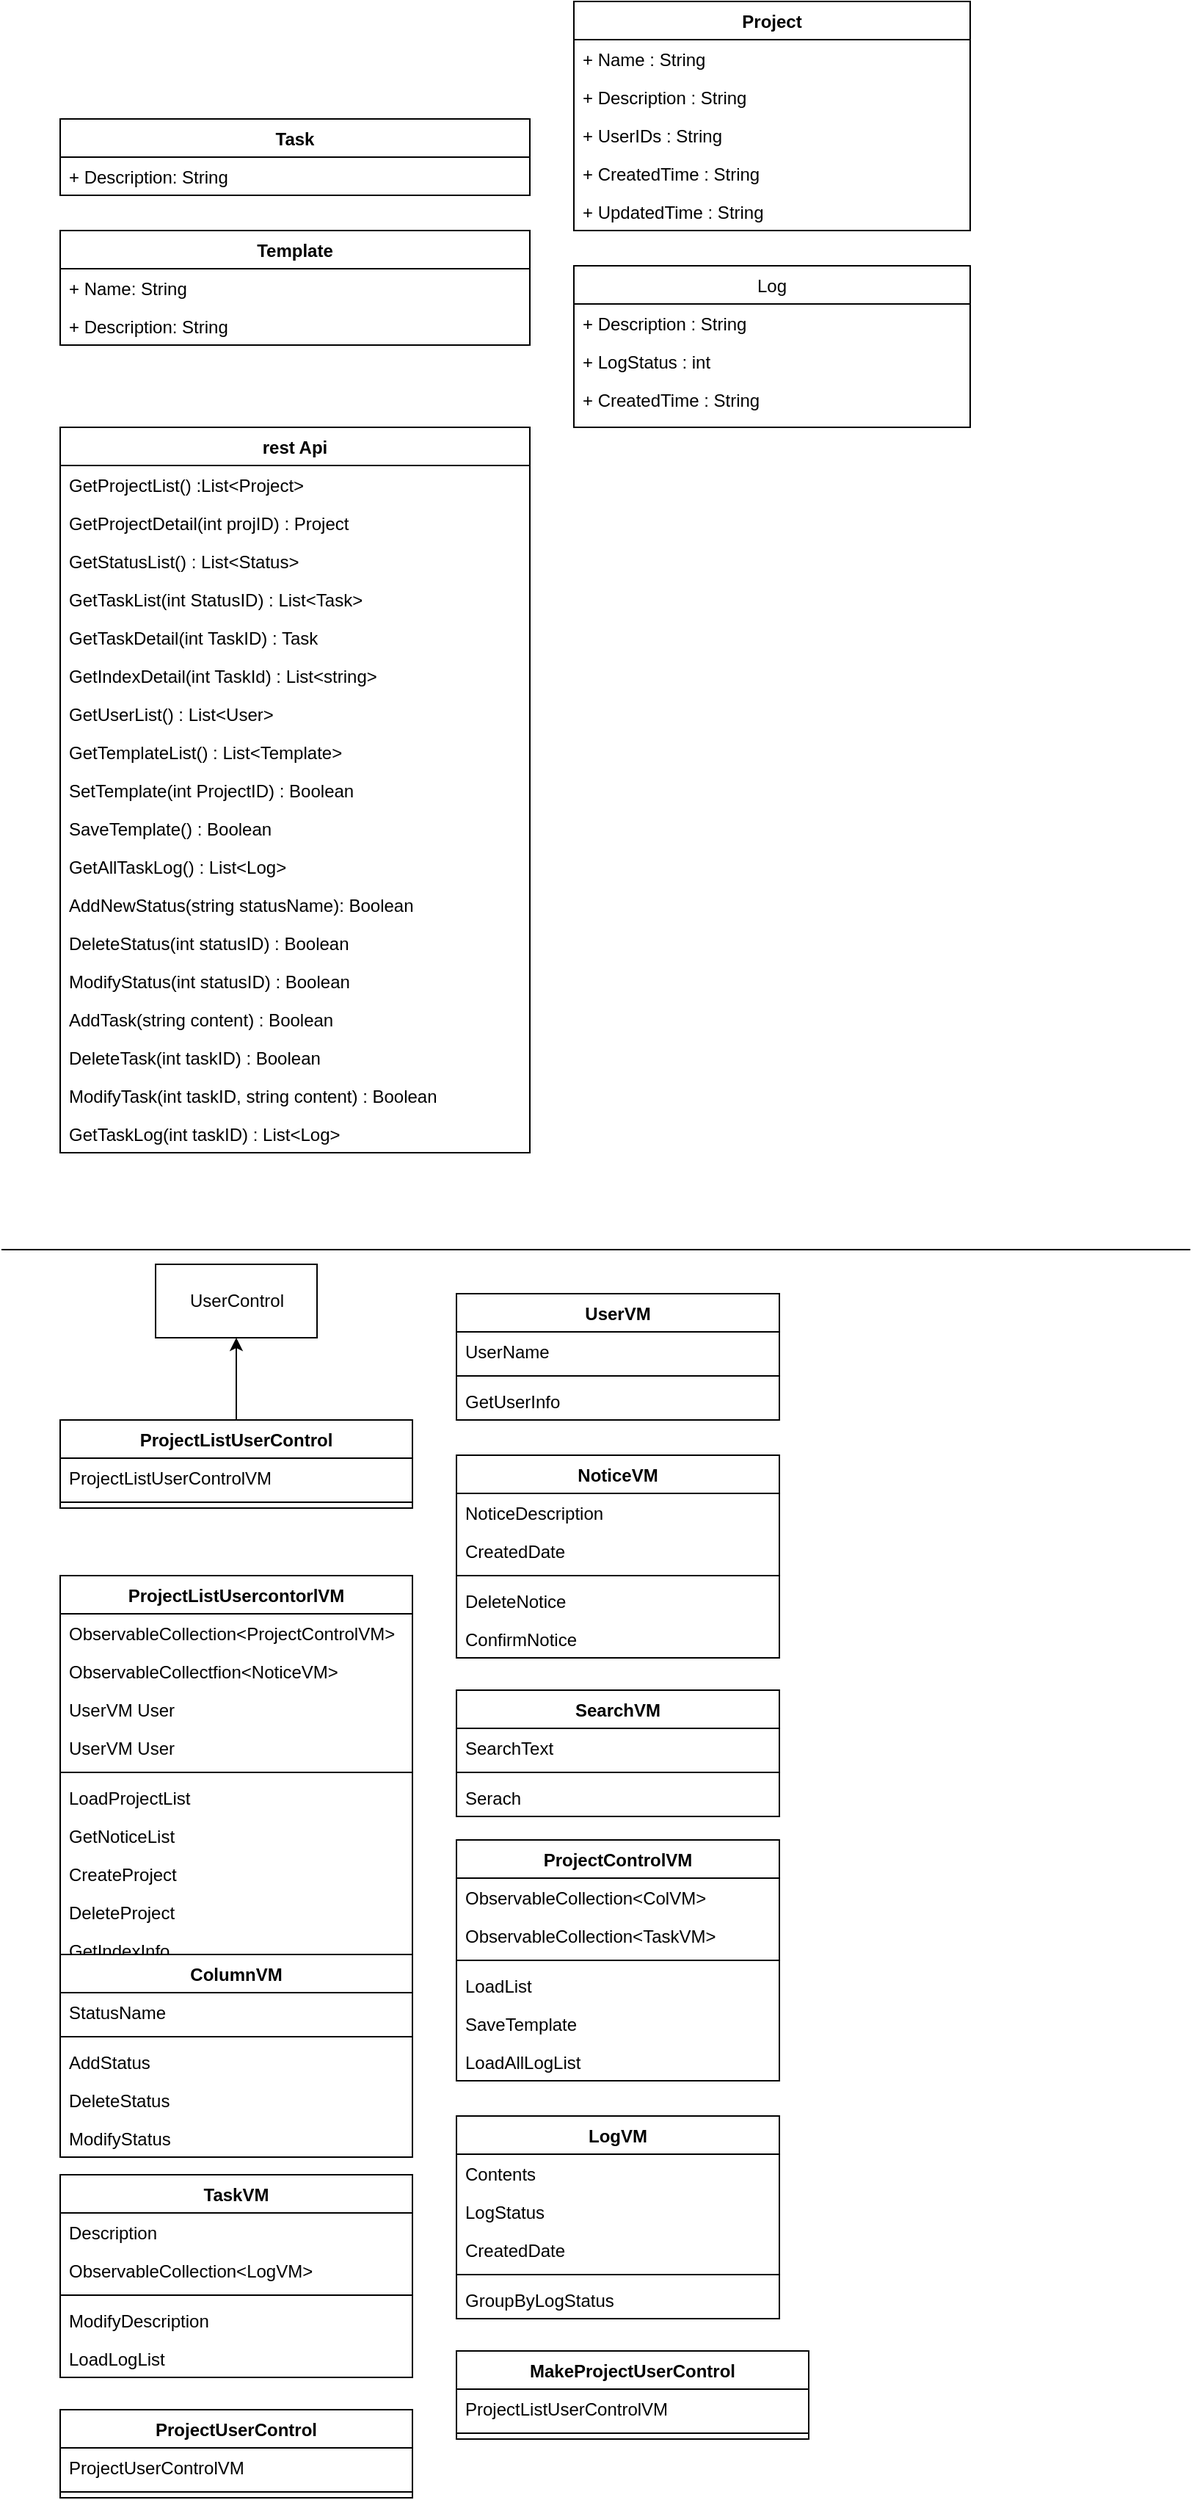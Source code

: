 <mxfile version="14.0.1" type="github">
  <diagram id="leZTnczr-cMzu_lzGGyc" name="Page-1">
    <mxGraphModel dx="1588" dy="1940" grid="1" gridSize="10" guides="1" tooltips="1" connect="1" arrows="1" fold="1" page="1" pageScale="1" pageWidth="827" pageHeight="1169" math="0" shadow="0">
      <root>
        <mxCell id="0" />
        <mxCell id="1" parent="0" />
        <mxCell id="Pnxo9ixEULAdE6xOjGRJ-13" value="Template" style="swimlane;fontStyle=1;align=center;verticalAlign=top;childLayout=stackLayout;horizontal=1;startSize=26;horizontalStack=0;resizeParent=1;resizeParentMax=0;resizeLast=0;collapsible=1;marginBottom=0;" parent="1" vertex="1">
          <mxGeometry x="40" y="-974" width="320" height="78" as="geometry" />
        </mxCell>
        <mxCell id="Pnxo9ixEULAdE6xOjGRJ-14" value="+ Name: String" style="text;strokeColor=none;fillColor=none;align=left;verticalAlign=top;spacingLeft=4;spacingRight=4;overflow=hidden;rotatable=0;points=[[0,0.5],[1,0.5]];portConstraint=eastwest;" parent="Pnxo9ixEULAdE6xOjGRJ-13" vertex="1">
          <mxGeometry y="26" width="320" height="26" as="geometry" />
        </mxCell>
        <mxCell id="Pnxo9ixEULAdE6xOjGRJ-18" value="+ Description: String" style="text;strokeColor=none;fillColor=none;align=left;verticalAlign=top;spacingLeft=4;spacingRight=4;overflow=hidden;rotatable=0;points=[[0,0.5],[1,0.5]];portConstraint=eastwest;" parent="Pnxo9ixEULAdE6xOjGRJ-13" vertex="1">
          <mxGeometry y="52" width="320" height="26" as="geometry" />
        </mxCell>
        <mxCell id="Pnxo9ixEULAdE6xOjGRJ-30" value="Task" style="swimlane;fontStyle=1;align=center;verticalAlign=top;childLayout=stackLayout;horizontal=1;startSize=26;horizontalStack=0;resizeParent=1;resizeParentMax=0;resizeLast=0;collapsible=1;marginBottom=0;" parent="1" vertex="1">
          <mxGeometry x="40" y="-1050" width="320" height="52" as="geometry" />
        </mxCell>
        <mxCell id="Pnxo9ixEULAdE6xOjGRJ-31" value="+ Description: String" style="text;strokeColor=none;fillColor=none;align=left;verticalAlign=top;spacingLeft=4;spacingRight=4;overflow=hidden;rotatable=0;points=[[0,0.5],[1,0.5]];portConstraint=eastwest;" parent="Pnxo9ixEULAdE6xOjGRJ-30" vertex="1">
          <mxGeometry y="26" width="320" height="26" as="geometry" />
        </mxCell>
        <mxCell id="Pnxo9ixEULAdE6xOjGRJ-48" value="rest Api" style="swimlane;fontStyle=1;align=center;verticalAlign=top;childLayout=stackLayout;horizontal=1;startSize=26;horizontalStack=0;resizeParent=1;resizeParentMax=0;resizeLast=0;collapsible=1;marginBottom=0;" parent="1" vertex="1">
          <mxGeometry x="40" y="-840" width="320" height="494" as="geometry" />
        </mxCell>
        <mxCell id="Pnxo9ixEULAdE6xOjGRJ-51" value="GetProjectList() :List&lt;Project&gt;" style="text;strokeColor=none;fillColor=none;align=left;verticalAlign=top;spacingLeft=4;spacingRight=4;overflow=hidden;rotatable=0;points=[[0,0.5],[1,0.5]];portConstraint=eastwest;" parent="Pnxo9ixEULAdE6xOjGRJ-48" vertex="1">
          <mxGeometry y="26" width="320" height="26" as="geometry" />
        </mxCell>
        <mxCell id="Pnxo9ixEULAdE6xOjGRJ-57" value="GetProjectDetail(int projID) : Project" style="text;strokeColor=none;fillColor=none;align=left;verticalAlign=top;spacingLeft=4;spacingRight=4;overflow=hidden;rotatable=0;points=[[0,0.5],[1,0.5]];portConstraint=eastwest;" parent="Pnxo9ixEULAdE6xOjGRJ-48" vertex="1">
          <mxGeometry y="52" width="320" height="26" as="geometry" />
        </mxCell>
        <mxCell id="Pnxo9ixEULAdE6xOjGRJ-63" value="GetStatusList() : List&lt;Status&gt;" style="text;strokeColor=none;fillColor=none;align=left;verticalAlign=top;spacingLeft=4;spacingRight=4;overflow=hidden;rotatable=0;points=[[0,0.5],[1,0.5]];portConstraint=eastwest;" parent="Pnxo9ixEULAdE6xOjGRJ-48" vertex="1">
          <mxGeometry y="78" width="320" height="26" as="geometry" />
        </mxCell>
        <mxCell id="Pnxo9ixEULAdE6xOjGRJ-64" value="GetTaskList(int StatusID) : List&lt;Task&gt;" style="text;strokeColor=none;fillColor=none;align=left;verticalAlign=top;spacingLeft=4;spacingRight=4;overflow=hidden;rotatable=0;points=[[0,0.5],[1,0.5]];portConstraint=eastwest;" parent="Pnxo9ixEULAdE6xOjGRJ-48" vertex="1">
          <mxGeometry y="104" width="320" height="26" as="geometry" />
        </mxCell>
        <mxCell id="Pnxo9ixEULAdE6xOjGRJ-65" value="GetTaskDetail(int TaskID) : Task" style="text;strokeColor=none;fillColor=none;align=left;verticalAlign=top;spacingLeft=4;spacingRight=4;overflow=hidden;rotatable=0;points=[[0,0.5],[1,0.5]];portConstraint=eastwest;" parent="Pnxo9ixEULAdE6xOjGRJ-48" vertex="1">
          <mxGeometry y="130" width="320" height="26" as="geometry" />
        </mxCell>
        <mxCell id="Pnxo9ixEULAdE6xOjGRJ-66" value="GetIndexDetail(int TaskId) : List&lt;string&gt;" style="text;strokeColor=none;fillColor=none;align=left;verticalAlign=top;spacingLeft=4;spacingRight=4;overflow=hidden;rotatable=0;points=[[0,0.5],[1,0.5]];portConstraint=eastwest;" parent="Pnxo9ixEULAdE6xOjGRJ-48" vertex="1">
          <mxGeometry y="156" width="320" height="26" as="geometry" />
        </mxCell>
        <mxCell id="Pnxo9ixEULAdE6xOjGRJ-67" value="GetUserList() : List&lt;User&gt;" style="text;strokeColor=none;fillColor=none;align=left;verticalAlign=top;spacingLeft=4;spacingRight=4;overflow=hidden;rotatable=0;points=[[0,0.5],[1,0.5]];portConstraint=eastwest;" parent="Pnxo9ixEULAdE6xOjGRJ-48" vertex="1">
          <mxGeometry y="182" width="320" height="26" as="geometry" />
        </mxCell>
        <mxCell id="Pnxo9ixEULAdE6xOjGRJ-68" value="GetTemplateList() : List&lt;Template&gt;" style="text;strokeColor=none;fillColor=none;align=left;verticalAlign=top;spacingLeft=4;spacingRight=4;overflow=hidden;rotatable=0;points=[[0,0.5],[1,0.5]];portConstraint=eastwest;" parent="Pnxo9ixEULAdE6xOjGRJ-48" vertex="1">
          <mxGeometry y="208" width="320" height="26" as="geometry" />
        </mxCell>
        <mxCell id="Pnxo9ixEULAdE6xOjGRJ-69" value="SetTemplate(int ProjectID) : Boolean" style="text;strokeColor=none;fillColor=none;align=left;verticalAlign=top;spacingLeft=4;spacingRight=4;overflow=hidden;rotatable=0;points=[[0,0.5],[1,0.5]];portConstraint=eastwest;" parent="Pnxo9ixEULAdE6xOjGRJ-48" vertex="1">
          <mxGeometry y="234" width="320" height="26" as="geometry" />
        </mxCell>
        <mxCell id="Pnxo9ixEULAdE6xOjGRJ-70" value="SaveTemplate() : Boolean" style="text;strokeColor=none;fillColor=none;align=left;verticalAlign=top;spacingLeft=4;spacingRight=4;overflow=hidden;rotatable=0;points=[[0,0.5],[1,0.5]];portConstraint=eastwest;" parent="Pnxo9ixEULAdE6xOjGRJ-48" vertex="1">
          <mxGeometry y="260" width="320" height="26" as="geometry" />
        </mxCell>
        <mxCell id="Pnxo9ixEULAdE6xOjGRJ-71" value="GetAllTaskLog() : List&lt;Log&gt;" style="text;strokeColor=none;fillColor=none;align=left;verticalAlign=top;spacingLeft=4;spacingRight=4;overflow=hidden;rotatable=0;points=[[0,0.5],[1,0.5]];portConstraint=eastwest;" parent="Pnxo9ixEULAdE6xOjGRJ-48" vertex="1">
          <mxGeometry y="286" width="320" height="26" as="geometry" />
        </mxCell>
        <mxCell id="Pnxo9ixEULAdE6xOjGRJ-72" value="AddNewStatus(string statusName): Boolean" style="text;strokeColor=none;fillColor=none;align=left;verticalAlign=top;spacingLeft=4;spacingRight=4;overflow=hidden;rotatable=0;points=[[0,0.5],[1,0.5]];portConstraint=eastwest;" parent="Pnxo9ixEULAdE6xOjGRJ-48" vertex="1">
          <mxGeometry y="312" width="320" height="26" as="geometry" />
        </mxCell>
        <mxCell id="Pnxo9ixEULAdE6xOjGRJ-73" value="DeleteStatus(int statusID) : Boolean" style="text;strokeColor=none;fillColor=none;align=left;verticalAlign=top;spacingLeft=4;spacingRight=4;overflow=hidden;rotatable=0;points=[[0,0.5],[1,0.5]];portConstraint=eastwest;" parent="Pnxo9ixEULAdE6xOjGRJ-48" vertex="1">
          <mxGeometry y="338" width="320" height="26" as="geometry" />
        </mxCell>
        <mxCell id="Pnxo9ixEULAdE6xOjGRJ-74" value="ModifyStatus(int statusID) : Boolean" style="text;strokeColor=none;fillColor=none;align=left;verticalAlign=top;spacingLeft=4;spacingRight=4;overflow=hidden;rotatable=0;points=[[0,0.5],[1,0.5]];portConstraint=eastwest;" parent="Pnxo9ixEULAdE6xOjGRJ-48" vertex="1">
          <mxGeometry y="364" width="320" height="26" as="geometry" />
        </mxCell>
        <mxCell id="Pnxo9ixEULAdE6xOjGRJ-75" value="AddTask(string content) : Boolean" style="text;strokeColor=none;fillColor=none;align=left;verticalAlign=top;spacingLeft=4;spacingRight=4;overflow=hidden;rotatable=0;points=[[0,0.5],[1,0.5]];portConstraint=eastwest;" parent="Pnxo9ixEULAdE6xOjGRJ-48" vertex="1">
          <mxGeometry y="390" width="320" height="26" as="geometry" />
        </mxCell>
        <mxCell id="Pnxo9ixEULAdE6xOjGRJ-76" value="DeleteTask(int taskID) : Boolean" style="text;strokeColor=none;fillColor=none;align=left;verticalAlign=top;spacingLeft=4;spacingRight=4;overflow=hidden;rotatable=0;points=[[0,0.5],[1,0.5]];portConstraint=eastwest;" parent="Pnxo9ixEULAdE6xOjGRJ-48" vertex="1">
          <mxGeometry y="416" width="320" height="26" as="geometry" />
        </mxCell>
        <mxCell id="Pnxo9ixEULAdE6xOjGRJ-77" value="ModifyTask(int taskID, string content) : Boolean" style="text;strokeColor=none;fillColor=none;align=left;verticalAlign=top;spacingLeft=4;spacingRight=4;overflow=hidden;rotatable=0;points=[[0,0.5],[1,0.5]];portConstraint=eastwest;" parent="Pnxo9ixEULAdE6xOjGRJ-48" vertex="1">
          <mxGeometry y="442" width="320" height="26" as="geometry" />
        </mxCell>
        <mxCell id="Pnxo9ixEULAdE6xOjGRJ-78" value="GetTaskLog(int taskID) : List&lt;Log&gt;" style="text;strokeColor=none;fillColor=none;align=left;verticalAlign=top;spacingLeft=4;spacingRight=4;overflow=hidden;rotatable=0;points=[[0,0.5],[1,0.5]];portConstraint=eastwest;" parent="Pnxo9ixEULAdE6xOjGRJ-48" vertex="1">
          <mxGeometry y="468" width="320" height="26" as="geometry" />
        </mxCell>
        <mxCell id="Pnxo9ixEULAdE6xOjGRJ-1" value="Project" style="swimlane;fontStyle=1;align=center;verticalAlign=top;childLayout=stackLayout;horizontal=1;startSize=26;horizontalStack=0;resizeParent=1;resizeParentMax=0;resizeLast=0;collapsible=1;marginBottom=0;" parent="1" vertex="1">
          <mxGeometry x="390" y="-1130" width="270" height="156" as="geometry" />
        </mxCell>
        <mxCell id="Pnxo9ixEULAdE6xOjGRJ-2" value="+ Name : String" style="text;strokeColor=none;fillColor=none;align=left;verticalAlign=top;spacingLeft=4;spacingRight=4;overflow=hidden;rotatable=0;points=[[0,0.5],[1,0.5]];portConstraint=eastwest;" parent="Pnxo9ixEULAdE6xOjGRJ-1" vertex="1">
          <mxGeometry y="26" width="270" height="26" as="geometry" />
        </mxCell>
        <mxCell id="Pnxo9ixEULAdE6xOjGRJ-5" value="+ Description : String" style="text;strokeColor=none;fillColor=none;align=left;verticalAlign=top;spacingLeft=4;spacingRight=4;overflow=hidden;rotatable=0;points=[[0,0.5],[1,0.5]];portConstraint=eastwest;" parent="Pnxo9ixEULAdE6xOjGRJ-1" vertex="1">
          <mxGeometry y="52" width="270" height="26" as="geometry" />
        </mxCell>
        <mxCell id="Pnxo9ixEULAdE6xOjGRJ-8" value="+ UserIDs : String" style="text;strokeColor=none;fillColor=none;align=left;verticalAlign=top;spacingLeft=4;spacingRight=4;overflow=hidden;rotatable=0;points=[[0,0.5],[1,0.5]];portConstraint=eastwest;" parent="Pnxo9ixEULAdE6xOjGRJ-1" vertex="1">
          <mxGeometry y="78" width="270" height="26" as="geometry" />
        </mxCell>
        <mxCell id="Pnxo9ixEULAdE6xOjGRJ-19" value="+ CreatedTime : String" style="text;strokeColor=none;fillColor=none;align=left;verticalAlign=top;spacingLeft=4;spacingRight=4;overflow=hidden;rotatable=0;points=[[0,0.5],[1,0.5]];portConstraint=eastwest;" parent="Pnxo9ixEULAdE6xOjGRJ-1" vertex="1">
          <mxGeometry y="104" width="270" height="26" as="geometry" />
        </mxCell>
        <mxCell id="Pnxo9ixEULAdE6xOjGRJ-20" value="+ UpdatedTime : String" style="text;strokeColor=none;fillColor=none;align=left;verticalAlign=top;spacingLeft=4;spacingRight=4;overflow=hidden;rotatable=0;points=[[0,0.5],[1,0.5]];portConstraint=eastwest;" parent="Pnxo9ixEULAdE6xOjGRJ-1" vertex="1">
          <mxGeometry y="130" width="270" height="26" as="geometry" />
        </mxCell>
        <mxCell id="Pnxo9ixEULAdE6xOjGRJ-59" value="" style="endArrow=none;html=1;" parent="1" edge="1">
          <mxGeometry width="50" height="50" relative="1" as="geometry">
            <mxPoint y="-280" as="sourcePoint" />
            <mxPoint x="810" y="-280" as="targetPoint" />
          </mxGeometry>
        </mxCell>
        <mxCell id="t2-erBJVdKB6yaafShM0-5" value="Log" style="swimlane;fontStyle=0;childLayout=stackLayout;horizontal=1;startSize=26;fillColor=none;horizontalStack=0;resizeParent=1;resizeParentMax=0;resizeLast=0;collapsible=1;marginBottom=0;" parent="1" vertex="1">
          <mxGeometry x="390" y="-950" width="270" height="110" as="geometry" />
        </mxCell>
        <mxCell id="t2-erBJVdKB6yaafShM0-6" value="+ Description : String" style="text;strokeColor=none;fillColor=none;align=left;verticalAlign=top;spacingLeft=4;spacingRight=4;overflow=hidden;rotatable=0;points=[[0,0.5],[1,0.5]];portConstraint=eastwest;" parent="t2-erBJVdKB6yaafShM0-5" vertex="1">
          <mxGeometry y="26" width="270" height="26" as="geometry" />
        </mxCell>
        <mxCell id="t2-erBJVdKB6yaafShM0-7" value="+ LogStatus : int" style="text;strokeColor=none;fillColor=none;align=left;verticalAlign=top;spacingLeft=4;spacingRight=4;overflow=hidden;rotatable=0;points=[[0,0.5],[1,0.5]];portConstraint=eastwest;" parent="t2-erBJVdKB6yaafShM0-5" vertex="1">
          <mxGeometry y="52" width="270" height="26" as="geometry" />
        </mxCell>
        <mxCell id="t2-erBJVdKB6yaafShM0-8" value="+ CreatedTime : String" style="text;strokeColor=none;fillColor=none;align=left;verticalAlign=top;spacingLeft=4;spacingRight=4;overflow=hidden;rotatable=0;points=[[0,0.5],[1,0.5]];portConstraint=eastwest;" parent="t2-erBJVdKB6yaafShM0-5" vertex="1">
          <mxGeometry y="78" width="270" height="32" as="geometry" />
        </mxCell>
        <mxCell id="t2-erBJVdKB6yaafShM0-29" style="edgeStyle=orthogonalEdgeStyle;rounded=0;orthogonalLoop=1;jettySize=auto;html=1;exitX=0.5;exitY=0;exitDx=0;exitDy=0;entryX=0.5;entryY=1;entryDx=0;entryDy=0;" parent="1" source="t2-erBJVdKB6yaafShM0-104" target="t2-erBJVdKB6yaafShM0-10" edge="1">
          <mxGeometry relative="1" as="geometry">
            <mxPoint x="105" y="-190" as="sourcePoint" />
          </mxGeometry>
        </mxCell>
        <mxCell id="t2-erBJVdKB6yaafShM0-10" value="UserControl" style="html=1;" parent="1" vertex="1">
          <mxGeometry x="105" y="-270" width="110" height="50" as="geometry" />
        </mxCell>
        <mxCell id="t2-erBJVdKB6yaafShM0-24" value="ProjectListUsercontorlVM" style="swimlane;fontStyle=1;align=center;verticalAlign=top;childLayout=stackLayout;horizontal=1;startSize=26;horizontalStack=0;resizeParent=1;resizeParentMax=0;resizeLast=0;collapsible=1;marginBottom=0;" parent="1" vertex="1">
          <mxGeometry x="40" y="-58" width="240" height="268" as="geometry" />
        </mxCell>
        <mxCell id="t2-erBJVdKB6yaafShM0-25" value="ObservableCollection&lt;ProjectControlVM&gt;" style="text;strokeColor=none;fillColor=none;align=left;verticalAlign=top;spacingLeft=4;spacingRight=4;overflow=hidden;rotatable=0;points=[[0,0.5],[1,0.5]];portConstraint=eastwest;" parent="t2-erBJVdKB6yaafShM0-24" vertex="1">
          <mxGeometry y="26" width="240" height="26" as="geometry" />
        </mxCell>
        <mxCell id="t2-erBJVdKB6yaafShM0-68" value="ObservableCollectfion&lt;NoticeVM&gt;" style="text;strokeColor=none;fillColor=none;align=left;verticalAlign=top;spacingLeft=4;spacingRight=4;overflow=hidden;rotatable=0;points=[[0,0.5],[1,0.5]];portConstraint=eastwest;" parent="t2-erBJVdKB6yaafShM0-24" vertex="1">
          <mxGeometry y="52" width="240" height="26" as="geometry" />
        </mxCell>
        <mxCell id="t2-erBJVdKB6yaafShM0-56" value="UserVM User" style="text;strokeColor=none;fillColor=none;align=left;verticalAlign=top;spacingLeft=4;spacingRight=4;overflow=hidden;rotatable=0;points=[[0,0.5],[1,0.5]];portConstraint=eastwest;" parent="t2-erBJVdKB6yaafShM0-24" vertex="1">
          <mxGeometry y="78" width="240" height="26" as="geometry" />
        </mxCell>
        <mxCell id="t2-erBJVdKB6yaafShM0-115" value="UserVM User" style="text;strokeColor=none;fillColor=none;align=left;verticalAlign=top;spacingLeft=4;spacingRight=4;overflow=hidden;rotatable=0;points=[[0,0.5],[1,0.5]];portConstraint=eastwest;" parent="t2-erBJVdKB6yaafShM0-24" vertex="1">
          <mxGeometry y="104" width="240" height="26" as="geometry" />
        </mxCell>
        <mxCell id="t2-erBJVdKB6yaafShM0-26" value="" style="line;strokeWidth=1;fillColor=none;align=left;verticalAlign=middle;spacingTop=-1;spacingLeft=3;spacingRight=3;rotatable=0;labelPosition=right;points=[];portConstraint=eastwest;" parent="t2-erBJVdKB6yaafShM0-24" vertex="1">
          <mxGeometry y="130" width="240" height="8" as="geometry" />
        </mxCell>
        <mxCell id="t2-erBJVdKB6yaafShM0-27" value="LoadProjectList" style="text;strokeColor=none;fillColor=none;align=left;verticalAlign=top;spacingLeft=4;spacingRight=4;overflow=hidden;rotatable=0;points=[[0,0.5],[1,0.5]];portConstraint=eastwest;" parent="t2-erBJVdKB6yaafShM0-24" vertex="1">
          <mxGeometry y="138" width="240" height="26" as="geometry" />
        </mxCell>
        <mxCell id="t2-erBJVdKB6yaafShM0-67" value="GetNoticeList" style="text;strokeColor=none;fillColor=none;align=left;verticalAlign=top;spacingLeft=4;spacingRight=4;overflow=hidden;rotatable=0;points=[[0,0.5],[1,0.5]];portConstraint=eastwest;" parent="t2-erBJVdKB6yaafShM0-24" vertex="1">
          <mxGeometry y="164" width="240" height="26" as="geometry" />
        </mxCell>
        <mxCell id="t2-erBJVdKB6yaafShM0-76" value="CreateProject" style="text;strokeColor=none;fillColor=none;align=left;verticalAlign=top;spacingLeft=4;spacingRight=4;overflow=hidden;rotatable=0;points=[[0,0.5],[1,0.5]];portConstraint=eastwest;" parent="t2-erBJVdKB6yaafShM0-24" vertex="1">
          <mxGeometry y="190" width="240" height="26" as="geometry" />
        </mxCell>
        <mxCell id="t2-erBJVdKB6yaafShM0-77" value="DeleteProject" style="text;strokeColor=none;fillColor=none;align=left;verticalAlign=top;spacingLeft=4;spacingRight=4;overflow=hidden;rotatable=0;points=[[0,0.5],[1,0.5]];portConstraint=eastwest;" parent="t2-erBJVdKB6yaafShM0-24" vertex="1">
          <mxGeometry y="216" width="240" height="26" as="geometry" />
        </mxCell>
        <mxCell id="t2-erBJVdKB6yaafShM0-88" value="GetIndexInfo" style="text;strokeColor=none;fillColor=none;align=left;verticalAlign=top;spacingLeft=4;spacingRight=4;overflow=hidden;rotatable=0;points=[[0,0.5],[1,0.5]];portConstraint=eastwest;" parent="t2-erBJVdKB6yaafShM0-24" vertex="1">
          <mxGeometry y="242" width="240" height="26" as="geometry" />
        </mxCell>
        <mxCell id="t2-erBJVdKB6yaafShM0-36" value="ColumnVM" style="swimlane;fontStyle=1;align=center;verticalAlign=top;childLayout=stackLayout;horizontal=1;startSize=26;horizontalStack=0;resizeParent=1;resizeParentMax=0;resizeLast=0;collapsible=1;marginBottom=0;" parent="1" vertex="1">
          <mxGeometry x="40" y="200" width="240" height="138" as="geometry" />
        </mxCell>
        <mxCell id="t2-erBJVdKB6yaafShM0-37" value="StatusName" style="text;strokeColor=none;fillColor=none;align=left;verticalAlign=top;spacingLeft=4;spacingRight=4;overflow=hidden;rotatable=0;points=[[0,0.5],[1,0.5]];portConstraint=eastwest;" parent="t2-erBJVdKB6yaafShM0-36" vertex="1">
          <mxGeometry y="26" width="240" height="26" as="geometry" />
        </mxCell>
        <mxCell id="t2-erBJVdKB6yaafShM0-38" value="" style="line;strokeWidth=1;fillColor=none;align=left;verticalAlign=middle;spacingTop=-1;spacingLeft=3;spacingRight=3;rotatable=0;labelPosition=right;points=[];portConstraint=eastwest;" parent="t2-erBJVdKB6yaafShM0-36" vertex="1">
          <mxGeometry y="52" width="240" height="8" as="geometry" />
        </mxCell>
        <mxCell id="t2-erBJVdKB6yaafShM0-39" value="AddStatus" style="text;strokeColor=none;fillColor=none;align=left;verticalAlign=top;spacingLeft=4;spacingRight=4;overflow=hidden;rotatable=0;points=[[0,0.5],[1,0.5]];portConstraint=eastwest;" parent="t2-erBJVdKB6yaafShM0-36" vertex="1">
          <mxGeometry y="60" width="240" height="26" as="geometry" />
        </mxCell>
        <mxCell id="t2-erBJVdKB6yaafShM0-44" value="DeleteStatus" style="text;strokeColor=none;fillColor=none;align=left;verticalAlign=top;spacingLeft=4;spacingRight=4;overflow=hidden;rotatable=0;points=[[0,0.5],[1,0.5]];portConstraint=eastwest;" parent="t2-erBJVdKB6yaafShM0-36" vertex="1">
          <mxGeometry y="86" width="240" height="26" as="geometry" />
        </mxCell>
        <mxCell id="t2-erBJVdKB6yaafShM0-45" value="ModifyStatus" style="text;strokeColor=none;fillColor=none;align=left;verticalAlign=top;spacingLeft=4;spacingRight=4;overflow=hidden;rotatable=0;points=[[0,0.5],[1,0.5]];portConstraint=eastwest;" parent="t2-erBJVdKB6yaafShM0-36" vertex="1">
          <mxGeometry y="112" width="240" height="26" as="geometry" />
        </mxCell>
        <mxCell id="t2-erBJVdKB6yaafShM0-46" value="UserVM" style="swimlane;fontStyle=1;align=center;verticalAlign=top;childLayout=stackLayout;horizontal=1;startSize=26;horizontalStack=0;resizeParent=1;resizeParentMax=0;resizeLast=0;collapsible=1;marginBottom=0;" parent="1" vertex="1">
          <mxGeometry x="310" y="-250" width="220" height="86" as="geometry" />
        </mxCell>
        <mxCell id="t2-erBJVdKB6yaafShM0-47" value="UserName" style="text;strokeColor=none;fillColor=none;align=left;verticalAlign=top;spacingLeft=4;spacingRight=4;overflow=hidden;rotatable=0;points=[[0,0.5],[1,0.5]];portConstraint=eastwest;" parent="t2-erBJVdKB6yaafShM0-46" vertex="1">
          <mxGeometry y="26" width="220" height="26" as="geometry" />
        </mxCell>
        <mxCell id="t2-erBJVdKB6yaafShM0-48" value="" style="line;strokeWidth=1;fillColor=none;align=left;verticalAlign=middle;spacingTop=-1;spacingLeft=3;spacingRight=3;rotatable=0;labelPosition=right;points=[];portConstraint=eastwest;" parent="t2-erBJVdKB6yaafShM0-46" vertex="1">
          <mxGeometry y="52" width="220" height="8" as="geometry" />
        </mxCell>
        <mxCell id="t2-erBJVdKB6yaafShM0-49" value="GetUserInfo" style="text;strokeColor=none;fillColor=none;align=left;verticalAlign=top;spacingLeft=4;spacingRight=4;overflow=hidden;rotatable=0;points=[[0,0.5],[1,0.5]];portConstraint=eastwest;" parent="t2-erBJVdKB6yaafShM0-46" vertex="1">
          <mxGeometry y="60" width="220" height="26" as="geometry" />
        </mxCell>
        <mxCell id="t2-erBJVdKB6yaafShM0-30" value="ProjectControlVM" style="swimlane;fontStyle=1;align=center;verticalAlign=top;childLayout=stackLayout;horizontal=1;startSize=26;horizontalStack=0;resizeParent=1;resizeParentMax=0;resizeLast=0;collapsible=1;marginBottom=0;" parent="1" vertex="1">
          <mxGeometry x="310" y="122" width="220" height="164" as="geometry" />
        </mxCell>
        <mxCell id="t2-erBJVdKB6yaafShM0-31" value="ObservableCollection&lt;ColVM&gt;" style="text;strokeColor=none;fillColor=none;align=left;verticalAlign=top;spacingLeft=4;spacingRight=4;overflow=hidden;rotatable=0;points=[[0,0.5],[1,0.5]];portConstraint=eastwest;" parent="t2-erBJVdKB6yaafShM0-30" vertex="1">
          <mxGeometry y="26" width="220" height="26" as="geometry" />
        </mxCell>
        <mxCell id="t2-erBJVdKB6yaafShM0-35" value="ObservableCollection&lt;TaskVM&gt;" style="text;strokeColor=none;fillColor=none;align=left;verticalAlign=top;spacingLeft=4;spacingRight=4;overflow=hidden;rotatable=0;points=[[0,0.5],[1,0.5]];portConstraint=eastwest;" parent="t2-erBJVdKB6yaafShM0-30" vertex="1">
          <mxGeometry y="52" width="220" height="26" as="geometry" />
        </mxCell>
        <mxCell id="t2-erBJVdKB6yaafShM0-32" value="" style="line;strokeWidth=1;fillColor=none;align=left;verticalAlign=middle;spacingTop=-1;spacingLeft=3;spacingRight=3;rotatable=0;labelPosition=right;points=[];portConstraint=eastwest;" parent="t2-erBJVdKB6yaafShM0-30" vertex="1">
          <mxGeometry y="78" width="220" height="8" as="geometry" />
        </mxCell>
        <mxCell id="t2-erBJVdKB6yaafShM0-33" value="LoadList" style="text;strokeColor=none;fillColor=none;align=left;verticalAlign=top;spacingLeft=4;spacingRight=4;overflow=hidden;rotatable=0;points=[[0,0.5],[1,0.5]];portConstraint=eastwest;" parent="t2-erBJVdKB6yaafShM0-30" vertex="1">
          <mxGeometry y="86" width="220" height="26" as="geometry" />
        </mxCell>
        <mxCell id="t2-erBJVdKB6yaafShM0-89" value="SaveTemplate" style="text;strokeColor=none;fillColor=none;align=left;verticalAlign=top;spacingLeft=4;spacingRight=4;overflow=hidden;rotatable=0;points=[[0,0.5],[1,0.5]];portConstraint=eastwest;" parent="t2-erBJVdKB6yaafShM0-30" vertex="1">
          <mxGeometry y="112" width="220" height="26" as="geometry" />
        </mxCell>
        <mxCell id="t2-erBJVdKB6yaafShM0-90" value="LoadAllLogList" style="text;strokeColor=none;fillColor=none;align=left;verticalAlign=top;spacingLeft=4;spacingRight=4;overflow=hidden;rotatable=0;points=[[0,0.5],[1,0.5]];portConstraint=eastwest;" parent="t2-erBJVdKB6yaafShM0-30" vertex="1">
          <mxGeometry y="138" width="220" height="26" as="geometry" />
        </mxCell>
        <mxCell id="t2-erBJVdKB6yaafShM0-57" value="NoticeVM" style="swimlane;fontStyle=1;align=center;verticalAlign=top;childLayout=stackLayout;horizontal=1;startSize=26;horizontalStack=0;resizeParent=1;resizeParentMax=0;resizeLast=0;collapsible=1;marginBottom=0;" parent="1" vertex="1">
          <mxGeometry x="310" y="-140" width="220" height="138" as="geometry" />
        </mxCell>
        <mxCell id="t2-erBJVdKB6yaafShM0-58" value="NoticeDescription" style="text;strokeColor=none;fillColor=none;align=left;verticalAlign=top;spacingLeft=4;spacingRight=4;overflow=hidden;rotatable=0;points=[[0,0.5],[1,0.5]];portConstraint=eastwest;" parent="t2-erBJVdKB6yaafShM0-57" vertex="1">
          <mxGeometry y="26" width="220" height="26" as="geometry" />
        </mxCell>
        <mxCell id="t2-erBJVdKB6yaafShM0-65" value="CreatedDate" style="text;strokeColor=none;fillColor=none;align=left;verticalAlign=top;spacingLeft=4;spacingRight=4;overflow=hidden;rotatable=0;points=[[0,0.5],[1,0.5]];portConstraint=eastwest;" parent="t2-erBJVdKB6yaafShM0-57" vertex="1">
          <mxGeometry y="52" width="220" height="26" as="geometry" />
        </mxCell>
        <mxCell id="t2-erBJVdKB6yaafShM0-59" value="" style="line;strokeWidth=1;fillColor=none;align=left;verticalAlign=middle;spacingTop=-1;spacingLeft=3;spacingRight=3;rotatable=0;labelPosition=right;points=[];portConstraint=eastwest;" parent="t2-erBJVdKB6yaafShM0-57" vertex="1">
          <mxGeometry y="78" width="220" height="8" as="geometry" />
        </mxCell>
        <mxCell id="t2-erBJVdKB6yaafShM0-74" value="DeleteNotice" style="text;strokeColor=none;fillColor=none;align=left;verticalAlign=top;spacingLeft=4;spacingRight=4;overflow=hidden;rotatable=0;points=[[0,0.5],[1,0.5]];portConstraint=eastwest;" parent="t2-erBJVdKB6yaafShM0-57" vertex="1">
          <mxGeometry y="86" width="220" height="26" as="geometry" />
        </mxCell>
        <mxCell id="t2-erBJVdKB6yaafShM0-75" value="ConfirmNotice" style="text;strokeColor=none;fillColor=none;align=left;verticalAlign=top;spacingLeft=4;spacingRight=4;overflow=hidden;rotatable=0;points=[[0,0.5],[1,0.5]];portConstraint=eastwest;" parent="t2-erBJVdKB6yaafShM0-57" vertex="1">
          <mxGeometry y="112" width="220" height="26" as="geometry" />
        </mxCell>
        <mxCell id="t2-erBJVdKB6yaafShM0-69" value="SearchVM" style="swimlane;fontStyle=1;align=center;verticalAlign=top;childLayout=stackLayout;horizontal=1;startSize=26;horizontalStack=0;resizeParent=1;resizeParentMax=0;resizeLast=0;collapsible=1;marginBottom=0;" parent="1" vertex="1">
          <mxGeometry x="310" y="20" width="220" height="86" as="geometry" />
        </mxCell>
        <mxCell id="t2-erBJVdKB6yaafShM0-70" value="SearchText" style="text;strokeColor=none;fillColor=none;align=left;verticalAlign=top;spacingLeft=4;spacingRight=4;overflow=hidden;rotatable=0;points=[[0,0.5],[1,0.5]];portConstraint=eastwest;" parent="t2-erBJVdKB6yaafShM0-69" vertex="1">
          <mxGeometry y="26" width="220" height="26" as="geometry" />
        </mxCell>
        <mxCell id="t2-erBJVdKB6yaafShM0-71" value="" style="line;strokeWidth=1;fillColor=none;align=left;verticalAlign=middle;spacingTop=-1;spacingLeft=3;spacingRight=3;rotatable=0;labelPosition=right;points=[];portConstraint=eastwest;" parent="t2-erBJVdKB6yaafShM0-69" vertex="1">
          <mxGeometry y="52" width="220" height="8" as="geometry" />
        </mxCell>
        <mxCell id="t2-erBJVdKB6yaafShM0-72" value="Serach" style="text;strokeColor=none;fillColor=none;align=left;verticalAlign=top;spacingLeft=4;spacingRight=4;overflow=hidden;rotatable=0;points=[[0,0.5],[1,0.5]];portConstraint=eastwest;" parent="t2-erBJVdKB6yaafShM0-69" vertex="1">
          <mxGeometry y="60" width="220" height="26" as="geometry" />
        </mxCell>
        <mxCell id="t2-erBJVdKB6yaafShM0-40" value="TaskVM" style="swimlane;fontStyle=1;align=center;verticalAlign=top;childLayout=stackLayout;horizontal=1;startSize=26;horizontalStack=0;resizeParent=1;resizeParentMax=0;resizeLast=0;collapsible=1;marginBottom=0;" parent="1" vertex="1">
          <mxGeometry x="40" y="350" width="240" height="138" as="geometry" />
        </mxCell>
        <mxCell id="t2-erBJVdKB6yaafShM0-41" value="Description" style="text;strokeColor=none;fillColor=none;align=left;verticalAlign=top;spacingLeft=4;spacingRight=4;overflow=hidden;rotatable=0;points=[[0,0.5],[1,0.5]];portConstraint=eastwest;" parent="t2-erBJVdKB6yaafShM0-40" vertex="1">
          <mxGeometry y="26" width="240" height="26" as="geometry" />
        </mxCell>
        <mxCell id="t2-erBJVdKB6yaafShM0-98" value="ObservableCollection&lt;LogVM&gt;" style="text;strokeColor=none;fillColor=none;align=left;verticalAlign=top;spacingLeft=4;spacingRight=4;overflow=hidden;rotatable=0;points=[[0,0.5],[1,0.5]];portConstraint=eastwest;" parent="t2-erBJVdKB6yaafShM0-40" vertex="1">
          <mxGeometry y="52" width="240" height="26" as="geometry" />
        </mxCell>
        <mxCell id="t2-erBJVdKB6yaafShM0-42" value="" style="line;strokeWidth=1;fillColor=none;align=left;verticalAlign=middle;spacingTop=-1;spacingLeft=3;spacingRight=3;rotatable=0;labelPosition=right;points=[];portConstraint=eastwest;" parent="t2-erBJVdKB6yaafShM0-40" vertex="1">
          <mxGeometry y="78" width="240" height="8" as="geometry" />
        </mxCell>
        <mxCell id="t2-erBJVdKB6yaafShM0-43" value="ModifyDescription" style="text;strokeColor=none;fillColor=none;align=left;verticalAlign=top;spacingLeft=4;spacingRight=4;overflow=hidden;rotatable=0;points=[[0,0.5],[1,0.5]];portConstraint=eastwest;" parent="t2-erBJVdKB6yaafShM0-40" vertex="1">
          <mxGeometry y="86" width="240" height="26" as="geometry" />
        </mxCell>
        <mxCell id="t2-erBJVdKB6yaafShM0-97" value="LoadLogList" style="text;strokeColor=none;fillColor=none;align=left;verticalAlign=top;spacingLeft=4;spacingRight=4;overflow=hidden;rotatable=0;points=[[0,0.5],[1,0.5]];portConstraint=eastwest;" parent="t2-erBJVdKB6yaafShM0-40" vertex="1">
          <mxGeometry y="112" width="240" height="26" as="geometry" />
        </mxCell>
        <mxCell id="t2-erBJVdKB6yaafShM0-91" value="LogVM" style="swimlane;fontStyle=1;align=center;verticalAlign=top;childLayout=stackLayout;horizontal=1;startSize=26;horizontalStack=0;resizeParent=1;resizeParentMax=0;resizeLast=0;collapsible=1;marginBottom=0;" parent="1" vertex="1">
          <mxGeometry x="310" y="310" width="220" height="138" as="geometry" />
        </mxCell>
        <mxCell id="t2-erBJVdKB6yaafShM0-92" value="Contents" style="text;strokeColor=none;fillColor=none;align=left;verticalAlign=top;spacingLeft=4;spacingRight=4;overflow=hidden;rotatable=0;points=[[0,0.5],[1,0.5]];portConstraint=eastwest;" parent="t2-erBJVdKB6yaafShM0-91" vertex="1">
          <mxGeometry y="26" width="220" height="26" as="geometry" />
        </mxCell>
        <mxCell id="t2-erBJVdKB6yaafShM0-96" value="LogStatus" style="text;strokeColor=none;fillColor=none;align=left;verticalAlign=top;spacingLeft=4;spacingRight=4;overflow=hidden;rotatable=0;points=[[0,0.5],[1,0.5]];portConstraint=eastwest;" parent="t2-erBJVdKB6yaafShM0-91" vertex="1">
          <mxGeometry y="52" width="220" height="26" as="geometry" />
        </mxCell>
        <mxCell id="t2-erBJVdKB6yaafShM0-95" value="CreatedDate" style="text;strokeColor=none;fillColor=none;align=left;verticalAlign=top;spacingLeft=4;spacingRight=4;overflow=hidden;rotatable=0;points=[[0,0.5],[1,0.5]];portConstraint=eastwest;" parent="t2-erBJVdKB6yaafShM0-91" vertex="1">
          <mxGeometry y="78" width="220" height="26" as="geometry" />
        </mxCell>
        <mxCell id="t2-erBJVdKB6yaafShM0-93" value="" style="line;strokeWidth=1;fillColor=none;align=left;verticalAlign=middle;spacingTop=-1;spacingLeft=3;spacingRight=3;rotatable=0;labelPosition=right;points=[];portConstraint=eastwest;" parent="t2-erBJVdKB6yaafShM0-91" vertex="1">
          <mxGeometry y="104" width="220" height="8" as="geometry" />
        </mxCell>
        <mxCell id="t2-erBJVdKB6yaafShM0-94" value="GroupByLogStatus" style="text;strokeColor=none;fillColor=none;align=left;verticalAlign=top;spacingLeft=4;spacingRight=4;overflow=hidden;rotatable=0;points=[[0,0.5],[1,0.5]];portConstraint=eastwest;" parent="t2-erBJVdKB6yaafShM0-91" vertex="1">
          <mxGeometry y="112" width="220" height="26" as="geometry" />
        </mxCell>
        <mxCell id="t2-erBJVdKB6yaafShM0-104" value="ProjectListUserControl" style="swimlane;fontStyle=1;align=center;verticalAlign=top;childLayout=stackLayout;horizontal=1;startSize=26;horizontalStack=0;resizeParent=1;resizeParentMax=0;resizeLast=0;collapsible=1;marginBottom=0;" parent="1" vertex="1">
          <mxGeometry x="40" y="-164" width="240" height="60" as="geometry" />
        </mxCell>
        <mxCell id="t2-erBJVdKB6yaafShM0-105" value="ProjectListUserControlVM" style="text;strokeColor=none;fillColor=none;align=left;verticalAlign=top;spacingLeft=4;spacingRight=4;overflow=hidden;rotatable=0;points=[[0,0.5],[1,0.5]];portConstraint=eastwest;" parent="t2-erBJVdKB6yaafShM0-104" vertex="1">
          <mxGeometry y="26" width="240" height="26" as="geometry" />
        </mxCell>
        <mxCell id="t2-erBJVdKB6yaafShM0-106" value="" style="line;strokeWidth=1;fillColor=none;align=left;verticalAlign=middle;spacingTop=-1;spacingLeft=3;spacingRight=3;rotatable=0;labelPosition=right;points=[];portConstraint=eastwest;" parent="t2-erBJVdKB6yaafShM0-104" vertex="1">
          <mxGeometry y="52" width="240" height="8" as="geometry" />
        </mxCell>
        <mxCell id="t2-erBJVdKB6yaafShM0-108" value="ProjectUserControl" style="swimlane;fontStyle=1;align=center;verticalAlign=top;childLayout=stackLayout;horizontal=1;startSize=26;horizontalStack=0;resizeParent=1;resizeParentMax=0;resizeLast=0;collapsible=1;marginBottom=0;" parent="1" vertex="1">
          <mxGeometry x="40" y="510" width="240" height="60" as="geometry" />
        </mxCell>
        <mxCell id="t2-erBJVdKB6yaafShM0-109" value="ProjectUserControlVM" style="text;strokeColor=none;fillColor=none;align=left;verticalAlign=top;spacingLeft=4;spacingRight=4;overflow=hidden;rotatable=0;points=[[0,0.5],[1,0.5]];portConstraint=eastwest;" parent="t2-erBJVdKB6yaafShM0-108" vertex="1">
          <mxGeometry y="26" width="240" height="26" as="geometry" />
        </mxCell>
        <mxCell id="t2-erBJVdKB6yaafShM0-110" value="" style="line;strokeWidth=1;fillColor=none;align=left;verticalAlign=middle;spacingTop=-1;spacingLeft=3;spacingRight=3;rotatable=0;labelPosition=right;points=[];portConstraint=eastwest;" parent="t2-erBJVdKB6yaafShM0-108" vertex="1">
          <mxGeometry y="52" width="240" height="8" as="geometry" />
        </mxCell>
        <mxCell id="t2-erBJVdKB6yaafShM0-112" value="MakeProjectUserControl" style="swimlane;fontStyle=1;align=center;verticalAlign=top;childLayout=stackLayout;horizontal=1;startSize=26;horizontalStack=0;resizeParent=1;resizeParentMax=0;resizeLast=0;collapsible=1;marginBottom=0;" parent="1" vertex="1">
          <mxGeometry x="310" y="470" width="240" height="60" as="geometry" />
        </mxCell>
        <mxCell id="t2-erBJVdKB6yaafShM0-113" value="ProjectListUserControlVM" style="text;strokeColor=none;fillColor=none;align=left;verticalAlign=top;spacingLeft=4;spacingRight=4;overflow=hidden;rotatable=0;points=[[0,0.5],[1,0.5]];portConstraint=eastwest;" parent="t2-erBJVdKB6yaafShM0-112" vertex="1">
          <mxGeometry y="26" width="240" height="26" as="geometry" />
        </mxCell>
        <mxCell id="t2-erBJVdKB6yaafShM0-114" value="" style="line;strokeWidth=1;fillColor=none;align=left;verticalAlign=middle;spacingTop=-1;spacingLeft=3;spacingRight=3;rotatable=0;labelPosition=right;points=[];portConstraint=eastwest;" parent="t2-erBJVdKB6yaafShM0-112" vertex="1">
          <mxGeometry y="52" width="240" height="8" as="geometry" />
        </mxCell>
      </root>
    </mxGraphModel>
  </diagram>
</mxfile>
